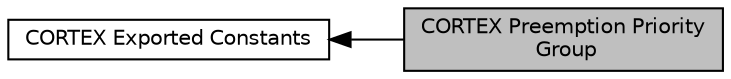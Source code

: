 digraph "CORTEX Preemption Priority Group"
{
  edge [fontname="Helvetica",fontsize="10",labelfontname="Helvetica",labelfontsize="10"];
  node [fontname="Helvetica",fontsize="10",shape=box];
  rankdir=LR;
  Node1 [label="CORTEX Preemption Priority\l Group",height=0.2,width=0.4,color="black", fillcolor="grey75", style="filled", fontcolor="black",tooltip=" "];
  Node2 [label="CORTEX Exported Constants",height=0.2,width=0.4,color="black", fillcolor="white", style="filled",URL="$group__CORTEX__Exported__Constants.html",tooltip=" "];
  Node2->Node1 [shape=plaintext, dir="back", style="solid"];
}

